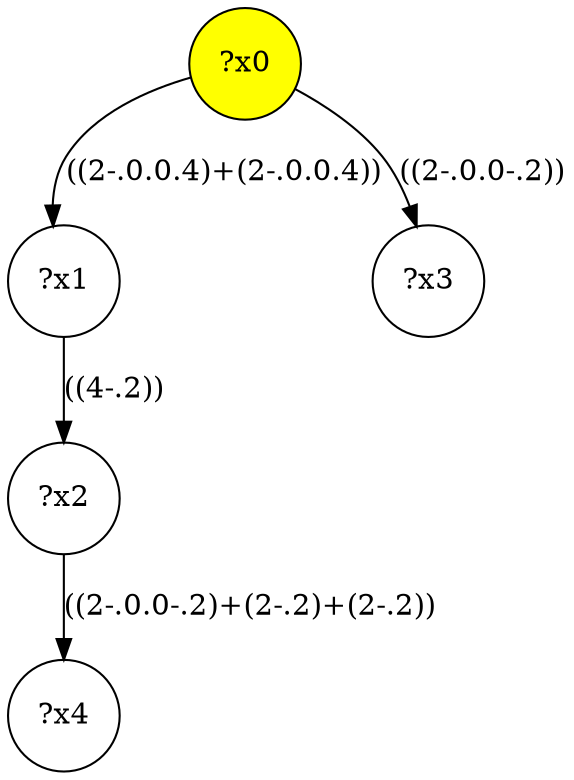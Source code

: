 digraph g {
	x0 [fillcolor="yellow", style="filled," shape=circle, label="?x0"];
	x1 [shape=circle, label="?x1"];
	x0 -> x1 [label="((2-.0.0.4)+(2-.0.0.4))"];
	x2 [shape=circle, label="?x2"];
	x1 -> x2 [label="((4-.2))"];
	x3 [shape=circle, label="?x3"];
	x0 -> x3 [label="((2-.0.0-.2))"];
	x4 [shape=circle, label="?x4"];
	x2 -> x4 [label="((2-.0.0-.2)+(2-.2)+(2-.2))"];
}
